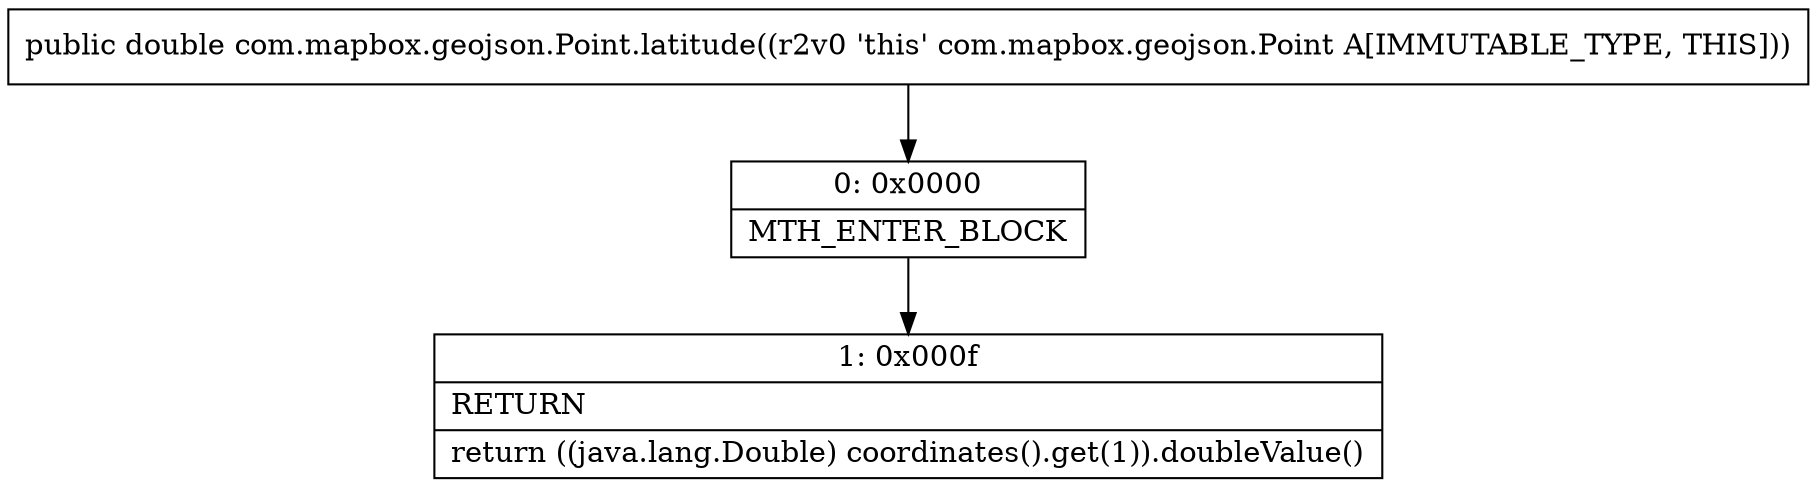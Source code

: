 digraph "CFG forcom.mapbox.geojson.Point.latitude()D" {
Node_0 [shape=record,label="{0\:\ 0x0000|MTH_ENTER_BLOCK\l}"];
Node_1 [shape=record,label="{1\:\ 0x000f|RETURN\l|return ((java.lang.Double) coordinates().get(1)).doubleValue()\l}"];
MethodNode[shape=record,label="{public double com.mapbox.geojson.Point.latitude((r2v0 'this' com.mapbox.geojson.Point A[IMMUTABLE_TYPE, THIS])) }"];
MethodNode -> Node_0;
Node_0 -> Node_1;
}

